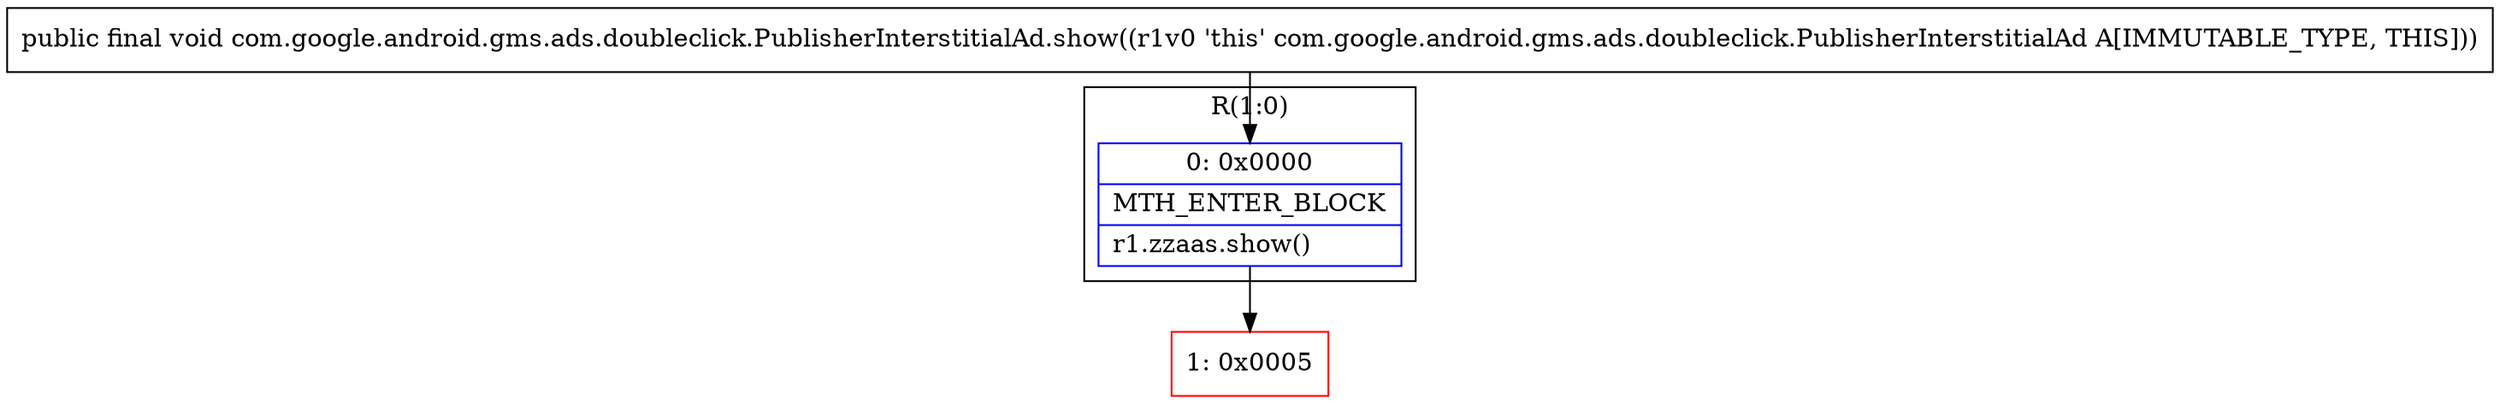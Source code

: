 digraph "CFG forcom.google.android.gms.ads.doubleclick.PublisherInterstitialAd.show()V" {
subgraph cluster_Region_953142321 {
label = "R(1:0)";
node [shape=record,color=blue];
Node_0 [shape=record,label="{0\:\ 0x0000|MTH_ENTER_BLOCK\l|r1.zzaas.show()\l}"];
}
Node_1 [shape=record,color=red,label="{1\:\ 0x0005}"];
MethodNode[shape=record,label="{public final void com.google.android.gms.ads.doubleclick.PublisherInterstitialAd.show((r1v0 'this' com.google.android.gms.ads.doubleclick.PublisherInterstitialAd A[IMMUTABLE_TYPE, THIS])) }"];
MethodNode -> Node_0;
Node_0 -> Node_1;
}

